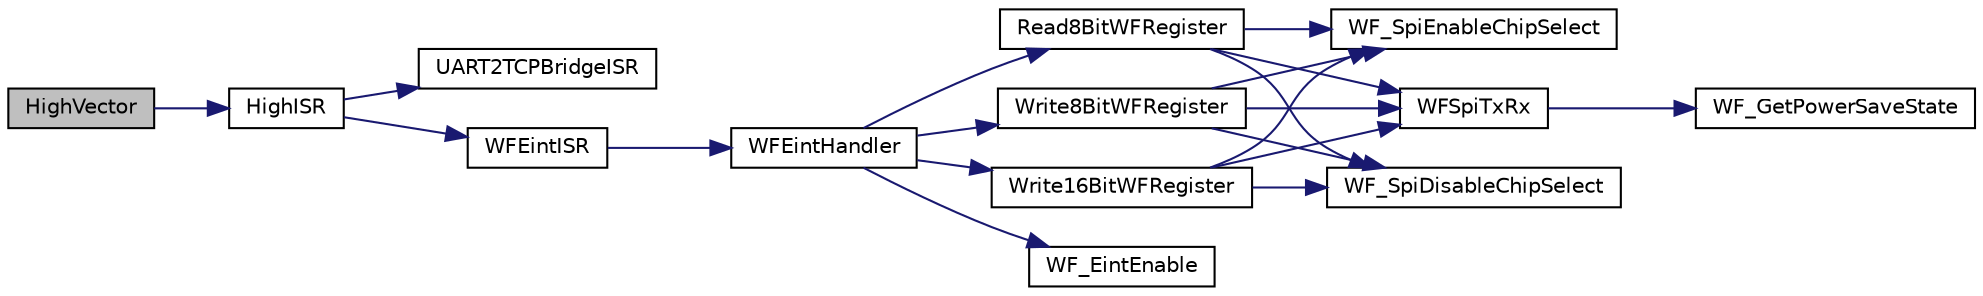digraph "HighVector"
{
  edge [fontname="Helvetica",fontsize="10",labelfontname="Helvetica",labelfontsize="10"];
  node [fontname="Helvetica",fontsize="10",shape=record];
  rankdir="LR";
  Node1 [label="HighVector",height=0.2,width=0.4,color="black", fillcolor="grey75", style="filled", fontcolor="black"];
  Node1 -> Node2 [color="midnightblue",fontsize="10",style="solid"];
  Node2 [label="HighISR",height=0.2,width=0.4,color="black", fillcolor="white", style="filled",URL="$_main_demo_8c.html#a0cf3aaf554f17a378336077fb2a86090"];
  Node2 -> Node3 [color="midnightblue",fontsize="10",style="solid"];
  Node3 [label="UART2TCPBridgeISR",height=0.2,width=0.4,color="black", fillcolor="white", style="filled",URL="$_u_a_r_t2_t_c_p_bridge_8h.html#a99c8ce5a4a4fef041ce06e81b656794b"];
  Node2 -> Node4 [color="midnightblue",fontsize="10",style="solid"];
  Node4 [label="WFEintISR",height=0.2,width=0.4,color="black", fillcolor="white", style="filled",URL="$_w_f_api_8h.html#a541e6b43592a941c6760b049a840d01e"];
  Node4 -> Node5 [color="midnightblue",fontsize="10",style="solid"];
  Node5 [label="WFEintHandler",height=0.2,width=0.4,color="black", fillcolor="white", style="filled",URL="$_w_f_api_8h.html#a595ec5f432cb300205eda02e2664d586"];
  Node5 -> Node6 [color="midnightblue",fontsize="10",style="solid"];
  Node6 [label="Read8BitWFRegister",height=0.2,width=0.4,color="black", fillcolor="white", style="filled",URL="$_w_f_driver_com_8c.html#a2950b0ad81e544cbd631ff0747d888ec"];
  Node6 -> Node7 [color="midnightblue",fontsize="10",style="solid"];
  Node7 [label="WF_SpiEnableChipSelect",height=0.2,width=0.4,color="black", fillcolor="white", style="filled",URL="$_w_f_api_8h.html#a1f1b1119ed9e20714f157839719b4cde"];
  Node6 -> Node8 [color="midnightblue",fontsize="10",style="solid"];
  Node8 [label="WFSpiTxRx",height=0.2,width=0.4,color="black", fillcolor="white", style="filled",URL="$_w_f_api_8h.html#a13ee53f9ee6c6aab4c3f560cf5885be3"];
  Node8 -> Node9 [color="midnightblue",fontsize="10",style="solid"];
  Node9 [label="WF_GetPowerSaveState",height=0.2,width=0.4,color="black", fillcolor="white", style="filled",URL="$_w_f_api_8h.html#a5c5b158b586d1db3a4fcea8e3584c8a1"];
  Node6 -> Node10 [color="midnightblue",fontsize="10",style="solid"];
  Node10 [label="WF_SpiDisableChipSelect",height=0.2,width=0.4,color="black", fillcolor="white", style="filled",URL="$_w_f_api_8h.html#a929764e866cb01ed18a2a1aa94e6ccb6"];
  Node5 -> Node11 [color="midnightblue",fontsize="10",style="solid"];
  Node11 [label="Write8BitWFRegister",height=0.2,width=0.4,color="black", fillcolor="white", style="filled",URL="$_w_f_driver_com_8c.html#a223ca877db70b65e6ca4ab27c78b13d5"];
  Node11 -> Node7 [color="midnightblue",fontsize="10",style="solid"];
  Node11 -> Node8 [color="midnightblue",fontsize="10",style="solid"];
  Node11 -> Node10 [color="midnightblue",fontsize="10",style="solid"];
  Node5 -> Node12 [color="midnightblue",fontsize="10",style="solid"];
  Node12 [label="WF_EintEnable",height=0.2,width=0.4,color="black", fillcolor="white", style="filled",URL="$_w_f_api_8h.html#a939bc519999b13755ac6af4911d8fffb"];
  Node5 -> Node13 [color="midnightblue",fontsize="10",style="solid"];
  Node13 [label="Write16BitWFRegister",height=0.2,width=0.4,color="black", fillcolor="white", style="filled",URL="$_w_f_driver_com__24_g_8c.html#a914c1bea2233e373d5f6180b0be32b03"];
  Node13 -> Node7 [color="midnightblue",fontsize="10",style="solid"];
  Node13 -> Node8 [color="midnightblue",fontsize="10",style="solid"];
  Node13 -> Node10 [color="midnightblue",fontsize="10",style="solid"];
}
